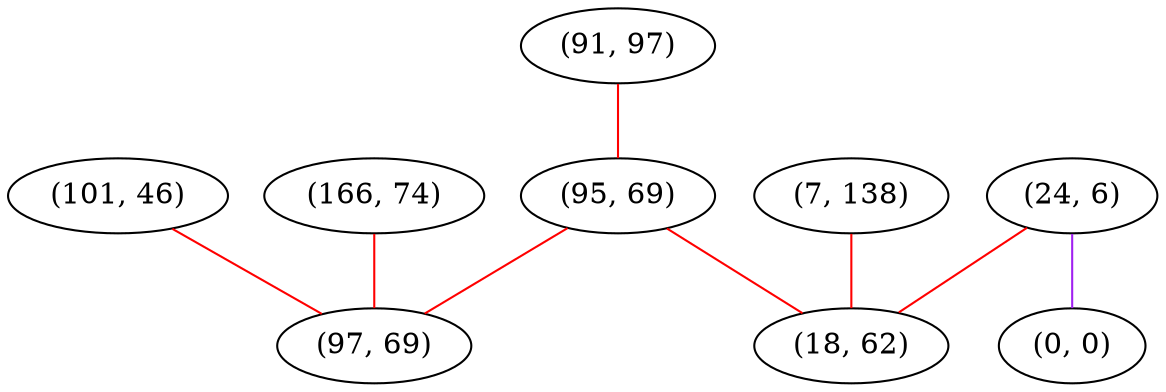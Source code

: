 graph "" {
"(166, 74)";
"(91, 97)";
"(24, 6)";
"(95, 69)";
"(101, 46)";
"(97, 69)";
"(0, 0)";
"(7, 138)";
"(18, 62)";
"(166, 74)" -- "(97, 69)"  [color=red, key=0, weight=1];
"(91, 97)" -- "(95, 69)"  [color=red, key=0, weight=1];
"(24, 6)" -- "(18, 62)"  [color=red, key=0, weight=1];
"(24, 6)" -- "(0, 0)"  [color=purple, key=0, weight=4];
"(95, 69)" -- "(18, 62)"  [color=red, key=0, weight=1];
"(95, 69)" -- "(97, 69)"  [color=red, key=0, weight=1];
"(101, 46)" -- "(97, 69)"  [color=red, key=0, weight=1];
"(7, 138)" -- "(18, 62)"  [color=red, key=0, weight=1];
}
